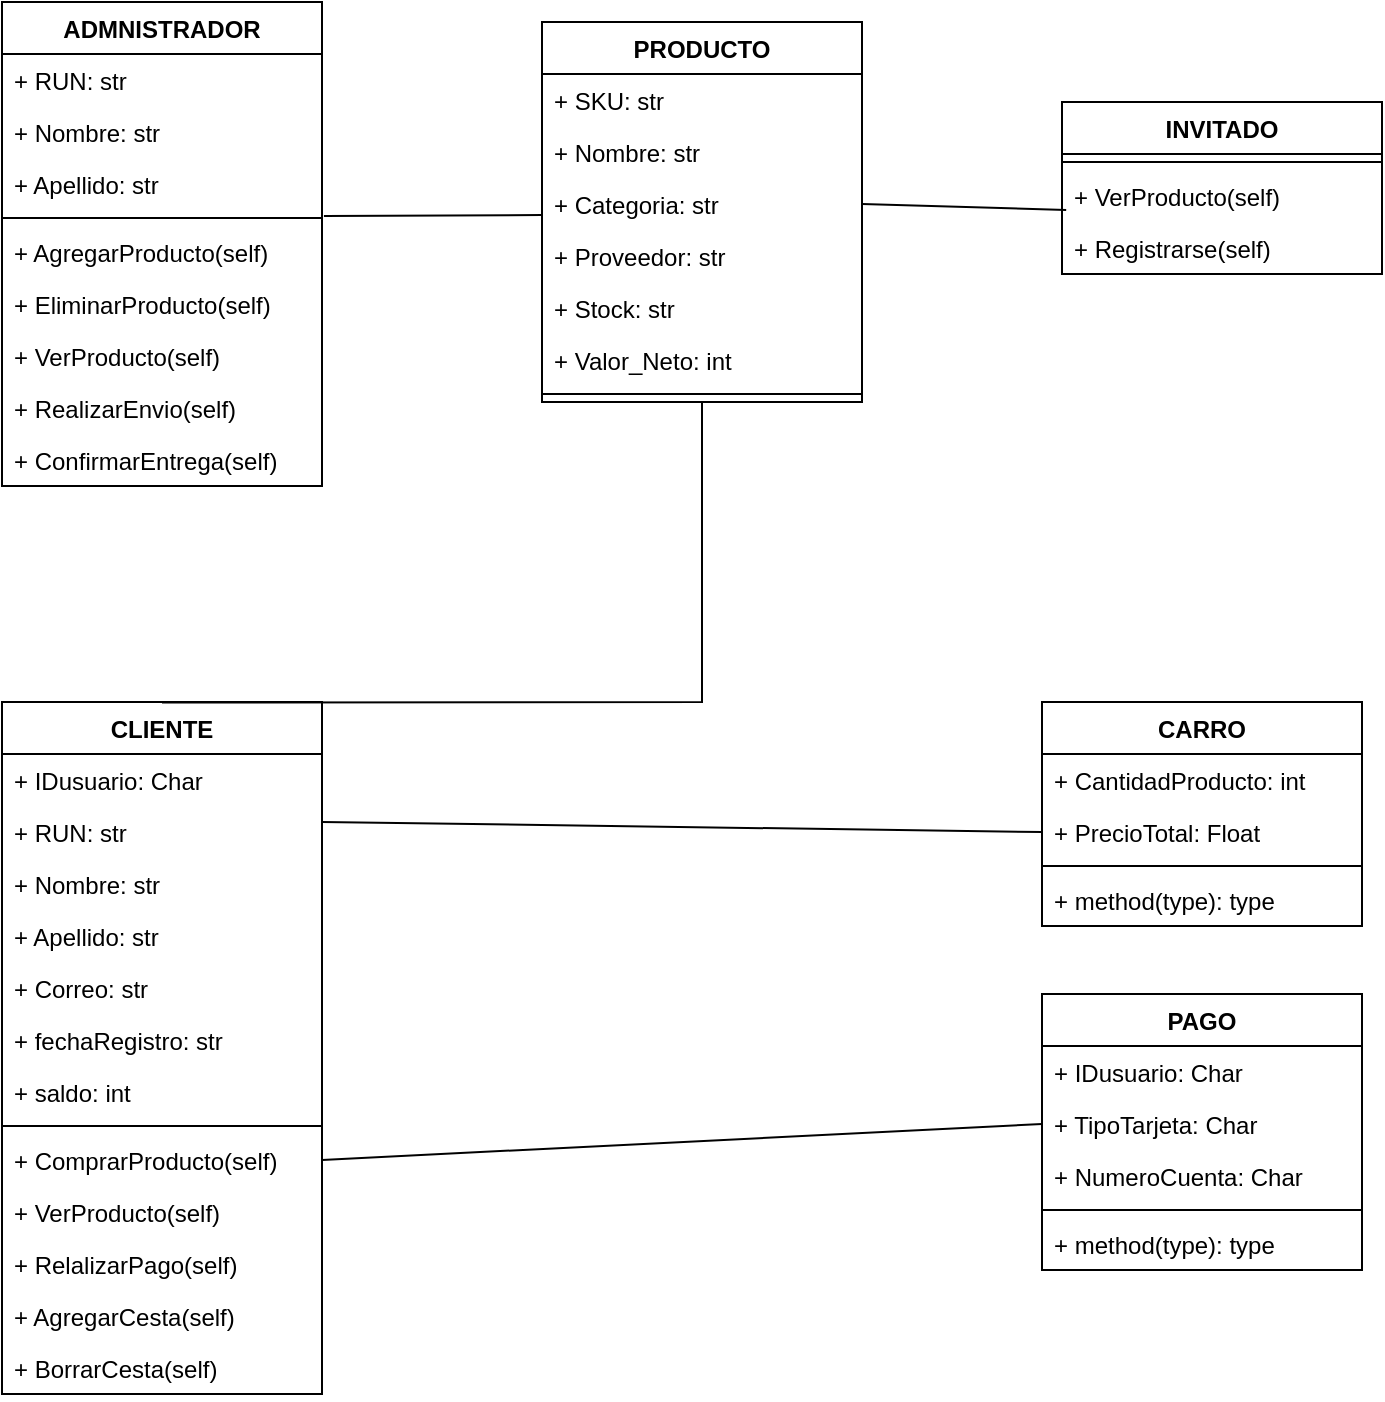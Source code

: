 <mxfile version="15.6.5" type="github">
  <diagram id="C5RBs43oDa-KdzZeNtuy" name="Page-1">
    <mxGraphModel dx="1422" dy="706" grid="1" gridSize="10" guides="1" tooltips="1" connect="1" arrows="1" fold="1" page="1" pageScale="1" pageWidth="827" pageHeight="1169" math="0" shadow="0">
      <root>
        <mxCell id="WIyWlLk6GJQsqaUBKTNV-0" />
        <mxCell id="WIyWlLk6GJQsqaUBKTNV-1" parent="WIyWlLk6GJQsqaUBKTNV-0" />
        <mxCell id="UofQzDpVd5aLPwEvvA5S-0" value="CLIENTE" style="swimlane;fontStyle=1;align=center;verticalAlign=top;childLayout=stackLayout;horizontal=1;startSize=26;horizontalStack=0;resizeParent=1;resizeParentMax=0;resizeLast=0;collapsible=1;marginBottom=0;fillColor=default;strokeColor=default;fontColor=default;" parent="WIyWlLk6GJQsqaUBKTNV-1" vertex="1">
          <mxGeometry x="110" y="370" width="160" height="346" as="geometry" />
        </mxCell>
        <mxCell id="UofQzDpVd5aLPwEvvA5S-1" value="+ IDusuario: Char" style="text;strokeColor=none;fillColor=none;align=left;verticalAlign=top;spacingLeft=4;spacingRight=4;overflow=hidden;rotatable=0;points=[[0,0.5],[1,0.5]];portConstraint=eastwest;fontColor=default;" parent="UofQzDpVd5aLPwEvvA5S-0" vertex="1">
          <mxGeometry y="26" width="160" height="26" as="geometry" />
        </mxCell>
        <mxCell id="m-xpxpQF2wqO4l84yU-d-0" value="+ RUN: str" style="text;strokeColor=none;fillColor=none;align=left;verticalAlign=top;spacingLeft=4;spacingRight=4;overflow=hidden;rotatable=0;points=[[0,0.5],[1,0.5]];portConstraint=eastwest;fontColor=default;" vertex="1" parent="UofQzDpVd5aLPwEvvA5S-0">
          <mxGeometry y="52" width="160" height="26" as="geometry" />
        </mxCell>
        <mxCell id="UofQzDpVd5aLPwEvvA5S-2" value="+ Nombre: str" style="text;strokeColor=none;fillColor=none;align=left;verticalAlign=top;spacingLeft=4;spacingRight=4;overflow=hidden;rotatable=0;points=[[0,0.5],[1,0.5]];portConstraint=eastwest;fontColor=default;" parent="UofQzDpVd5aLPwEvvA5S-0" vertex="1">
          <mxGeometry y="78" width="160" height="26" as="geometry" />
        </mxCell>
        <mxCell id="UofQzDpVd5aLPwEvvA5S-3" value="+ Apellido: str" style="text;strokeColor=none;fillColor=none;align=left;verticalAlign=top;spacingLeft=4;spacingRight=4;overflow=hidden;rotatable=0;points=[[0,0.5],[1,0.5]];portConstraint=eastwest;" parent="UofQzDpVd5aLPwEvvA5S-0" vertex="1">
          <mxGeometry y="104" width="160" height="26" as="geometry" />
        </mxCell>
        <mxCell id="UofQzDpVd5aLPwEvvA5S-4" value="+ Correo: str" style="text;strokeColor=none;fillColor=none;align=left;verticalAlign=top;spacingLeft=4;spacingRight=4;overflow=hidden;rotatable=0;points=[[0,0.5],[1,0.5]];portConstraint=eastwest;" parent="UofQzDpVd5aLPwEvvA5S-0" vertex="1">
          <mxGeometry y="130" width="160" height="26" as="geometry" />
        </mxCell>
        <mxCell id="UofQzDpVd5aLPwEvvA5S-5" value="+ fechaRegistro: str" style="text;strokeColor=none;fillColor=none;align=left;verticalAlign=top;spacingLeft=4;spacingRight=4;overflow=hidden;rotatable=0;points=[[0,0.5],[1,0.5]];portConstraint=eastwest;" parent="UofQzDpVd5aLPwEvvA5S-0" vertex="1">
          <mxGeometry y="156" width="160" height="26" as="geometry" />
        </mxCell>
        <mxCell id="UofQzDpVd5aLPwEvvA5S-6" value="+ saldo: int" style="text;strokeColor=none;fillColor=none;align=left;verticalAlign=top;spacingLeft=4;spacingRight=4;overflow=hidden;rotatable=0;points=[[0,0.5],[1,0.5]];portConstraint=eastwest;" parent="UofQzDpVd5aLPwEvvA5S-0" vertex="1">
          <mxGeometry y="182" width="160" height="26" as="geometry" />
        </mxCell>
        <mxCell id="UofQzDpVd5aLPwEvvA5S-7" value="" style="line;strokeWidth=1;fillColor=none;align=left;verticalAlign=middle;spacingTop=-1;spacingLeft=3;spacingRight=3;rotatable=0;labelPosition=right;points=[];portConstraint=eastwest;" parent="UofQzDpVd5aLPwEvvA5S-0" vertex="1">
          <mxGeometry y="208" width="160" height="8" as="geometry" />
        </mxCell>
        <mxCell id="UofQzDpVd5aLPwEvvA5S-8" value="+ ComprarProducto(self)" style="text;strokeColor=none;fillColor=none;align=left;verticalAlign=top;spacingLeft=4;spacingRight=4;overflow=hidden;rotatable=0;points=[[0,0.5],[1,0.5]];portConstraint=eastwest;fontColor=default;" parent="UofQzDpVd5aLPwEvvA5S-0" vertex="1">
          <mxGeometry y="216" width="160" height="26" as="geometry" />
        </mxCell>
        <mxCell id="UofQzDpVd5aLPwEvvA5S-9" value="+ VerProducto(self)" style="text;strokeColor=none;fillColor=none;align=left;verticalAlign=top;spacingLeft=4;spacingRight=4;overflow=hidden;rotatable=0;points=[[0,0.5],[1,0.5]];portConstraint=eastwest;fontColor=default;" parent="UofQzDpVd5aLPwEvvA5S-0" vertex="1">
          <mxGeometry y="242" width="160" height="26" as="geometry" />
        </mxCell>
        <mxCell id="UofQzDpVd5aLPwEvvA5S-71" value="+ RelalizarPago(self)" style="text;strokeColor=none;fillColor=none;align=left;verticalAlign=top;spacingLeft=4;spacingRight=4;overflow=hidden;rotatable=0;points=[[0,0.5],[1,0.5]];portConstraint=eastwest;fontColor=default;" parent="UofQzDpVd5aLPwEvvA5S-0" vertex="1">
          <mxGeometry y="268" width="160" height="26" as="geometry" />
        </mxCell>
        <mxCell id="UofQzDpVd5aLPwEvvA5S-70" value="+ AgregarCesta(self)" style="text;strokeColor=none;fillColor=none;align=left;verticalAlign=top;spacingLeft=4;spacingRight=4;overflow=hidden;rotatable=0;points=[[0,0.5],[1,0.5]];portConstraint=eastwest;fontColor=default;" parent="UofQzDpVd5aLPwEvvA5S-0" vertex="1">
          <mxGeometry y="294" width="160" height="26" as="geometry" />
        </mxCell>
        <mxCell id="UofQzDpVd5aLPwEvvA5S-10" value="+ BorrarCesta(self)" style="text;strokeColor=none;fillColor=none;align=left;verticalAlign=top;spacingLeft=4;spacingRight=4;overflow=hidden;rotatable=0;points=[[0,0.5],[1,0.5]];portConstraint=eastwest;fontColor=default;" parent="UofQzDpVd5aLPwEvvA5S-0" vertex="1">
          <mxGeometry y="320" width="160" height="26" as="geometry" />
        </mxCell>
        <mxCell id="UofQzDpVd5aLPwEvvA5S-11" value="ADMNISTRADOR" style="swimlane;fontStyle=1;align=center;verticalAlign=top;childLayout=stackLayout;horizontal=1;startSize=26;horizontalStack=0;resizeParent=1;resizeParentMax=0;resizeLast=0;collapsible=1;marginBottom=0;fillColor=default;strokeColor=default;fontColor=default;" parent="WIyWlLk6GJQsqaUBKTNV-1" vertex="1">
          <mxGeometry x="110" y="20" width="160" height="242" as="geometry" />
        </mxCell>
        <mxCell id="UofQzDpVd5aLPwEvvA5S-12" value="+ RUN: str" style="text;strokeColor=none;fillColor=none;align=left;verticalAlign=top;spacingLeft=4;spacingRight=4;overflow=hidden;rotatable=0;points=[[0,0.5],[1,0.5]];portConstraint=eastwest;" parent="UofQzDpVd5aLPwEvvA5S-11" vertex="1">
          <mxGeometry y="26" width="160" height="26" as="geometry" />
        </mxCell>
        <mxCell id="UofQzDpVd5aLPwEvvA5S-13" value="+ Nombre: str" style="text;strokeColor=none;fillColor=none;align=left;verticalAlign=top;spacingLeft=4;spacingRight=4;overflow=hidden;rotatable=0;points=[[0,0.5],[1,0.5]];portConstraint=eastwest;" parent="UofQzDpVd5aLPwEvvA5S-11" vertex="1">
          <mxGeometry y="52" width="160" height="26" as="geometry" />
        </mxCell>
        <mxCell id="UofQzDpVd5aLPwEvvA5S-14" value="+ Apellido: str" style="text;strokeColor=none;fillColor=none;align=left;verticalAlign=top;spacingLeft=4;spacingRight=4;overflow=hidden;rotatable=0;points=[[0,0.5],[1,0.5]];portConstraint=eastwest;" parent="UofQzDpVd5aLPwEvvA5S-11" vertex="1">
          <mxGeometry y="78" width="160" height="26" as="geometry" />
        </mxCell>
        <mxCell id="UofQzDpVd5aLPwEvvA5S-18" value="" style="line;strokeWidth=1;fillColor=none;align=left;verticalAlign=middle;spacingTop=-1;spacingLeft=3;spacingRight=3;rotatable=0;labelPosition=right;points=[];portConstraint=eastwest;" parent="UofQzDpVd5aLPwEvvA5S-11" vertex="1">
          <mxGeometry y="104" width="160" height="8" as="geometry" />
        </mxCell>
        <mxCell id="UofQzDpVd5aLPwEvvA5S-19" value="+ AgregarProducto(self)" style="text;strokeColor=none;fillColor=none;align=left;verticalAlign=top;spacingLeft=4;spacingRight=4;overflow=hidden;rotatable=0;points=[[0,0.5],[1,0.5]];portConstraint=eastwest;fontColor=default;" parent="UofQzDpVd5aLPwEvvA5S-11" vertex="1">
          <mxGeometry y="112" width="160" height="26" as="geometry" />
        </mxCell>
        <mxCell id="UofQzDpVd5aLPwEvvA5S-57" value="+ EliminarProducto(self)" style="text;strokeColor=none;fillColor=none;align=left;verticalAlign=top;spacingLeft=4;spacingRight=4;overflow=hidden;rotatable=0;points=[[0,0.5],[1,0.5]];portConstraint=eastwest;fontColor=default;" parent="UofQzDpVd5aLPwEvvA5S-11" vertex="1">
          <mxGeometry y="138" width="160" height="26" as="geometry" />
        </mxCell>
        <mxCell id="UofQzDpVd5aLPwEvvA5S-20" value="+ VerProducto(self)" style="text;strokeColor=none;fillColor=none;align=left;verticalAlign=top;spacingLeft=4;spacingRight=4;overflow=hidden;rotatable=0;points=[[0,0.5],[1,0.5]];portConstraint=eastwest;fontColor=default;" parent="UofQzDpVd5aLPwEvvA5S-11" vertex="1">
          <mxGeometry y="164" width="160" height="26" as="geometry" />
        </mxCell>
        <mxCell id="UofQzDpVd5aLPwEvvA5S-58" value="+ RealizarEnvio(self)" style="text;strokeColor=none;fillColor=none;align=left;verticalAlign=top;spacingLeft=4;spacingRight=4;overflow=hidden;rotatable=0;points=[[0,0.5],[1,0.5]];portConstraint=eastwest;fontColor=default;" parent="UofQzDpVd5aLPwEvvA5S-11" vertex="1">
          <mxGeometry y="190" width="160" height="26" as="geometry" />
        </mxCell>
        <mxCell id="UofQzDpVd5aLPwEvvA5S-21" value="+ ConfirmarEntrega(self)" style="text;strokeColor=none;fillColor=none;align=left;verticalAlign=top;spacingLeft=4;spacingRight=4;overflow=hidden;rotatable=0;points=[[0,0.5],[1,0.5]];portConstraint=eastwest;fontColor=default;" parent="UofQzDpVd5aLPwEvvA5S-11" vertex="1">
          <mxGeometry y="216" width="160" height="26" as="geometry" />
        </mxCell>
        <mxCell id="UofQzDpVd5aLPwEvvA5S-33" value="PRODUCTO" style="swimlane;fontStyle=1;align=center;verticalAlign=top;childLayout=stackLayout;horizontal=1;startSize=26;horizontalStack=0;resizeParent=1;resizeParentMax=0;resizeLast=0;collapsible=1;marginBottom=0;fillColor=default;strokeColor=default;fontColor=default;" parent="WIyWlLk6GJQsqaUBKTNV-1" vertex="1">
          <mxGeometry x="380" y="30" width="160" height="190" as="geometry" />
        </mxCell>
        <mxCell id="UofQzDpVd5aLPwEvvA5S-34" value="+ SKU: str" style="text;strokeColor=none;fillColor=none;align=left;verticalAlign=top;spacingLeft=4;spacingRight=4;overflow=hidden;rotatable=0;points=[[0,0.5],[1,0.5]];portConstraint=eastwest;" parent="UofQzDpVd5aLPwEvvA5S-33" vertex="1">
          <mxGeometry y="26" width="160" height="26" as="geometry" />
        </mxCell>
        <mxCell id="UofQzDpVd5aLPwEvvA5S-35" value="+ Nombre: str" style="text;strokeColor=none;fillColor=none;align=left;verticalAlign=top;spacingLeft=4;spacingRight=4;overflow=hidden;rotatable=0;points=[[0,0.5],[1,0.5]];portConstraint=eastwest;" parent="UofQzDpVd5aLPwEvvA5S-33" vertex="1">
          <mxGeometry y="52" width="160" height="26" as="geometry" />
        </mxCell>
        <mxCell id="UofQzDpVd5aLPwEvvA5S-36" value="+ Categoria: str" style="text;strokeColor=none;fillColor=none;align=left;verticalAlign=top;spacingLeft=4;spacingRight=4;overflow=hidden;rotatable=0;points=[[0,0.5],[1,0.5]];portConstraint=eastwest;" parent="UofQzDpVd5aLPwEvvA5S-33" vertex="1">
          <mxGeometry y="78" width="160" height="26" as="geometry" />
        </mxCell>
        <mxCell id="UofQzDpVd5aLPwEvvA5S-37" value="+ Proveedor: str" style="text;strokeColor=none;fillColor=none;align=left;verticalAlign=top;spacingLeft=4;spacingRight=4;overflow=hidden;rotatable=0;points=[[0,0.5],[1,0.5]];portConstraint=eastwest;" parent="UofQzDpVd5aLPwEvvA5S-33" vertex="1">
          <mxGeometry y="104" width="160" height="26" as="geometry" />
        </mxCell>
        <mxCell id="UofQzDpVd5aLPwEvvA5S-38" value="+ Stock: str" style="text;strokeColor=none;fillColor=none;align=left;verticalAlign=top;spacingLeft=4;spacingRight=4;overflow=hidden;rotatable=0;points=[[0,0.5],[1,0.5]];portConstraint=eastwest;" parent="UofQzDpVd5aLPwEvvA5S-33" vertex="1">
          <mxGeometry y="130" width="160" height="26" as="geometry" />
        </mxCell>
        <mxCell id="UofQzDpVd5aLPwEvvA5S-40" value="+ Valor_Neto: int" style="text;strokeColor=none;fillColor=none;align=left;verticalAlign=top;spacingLeft=4;spacingRight=4;overflow=hidden;rotatable=0;points=[[0,0.5],[1,0.5]];portConstraint=eastwest;" parent="UofQzDpVd5aLPwEvvA5S-33" vertex="1">
          <mxGeometry y="156" width="160" height="26" as="geometry" />
        </mxCell>
        <mxCell id="UofQzDpVd5aLPwEvvA5S-41" value="" style="line;strokeWidth=1;fillColor=none;align=left;verticalAlign=middle;spacingTop=-1;spacingLeft=3;spacingRight=3;rotatable=0;labelPosition=right;points=[];portConstraint=eastwest;" parent="UofQzDpVd5aLPwEvvA5S-33" vertex="1">
          <mxGeometry y="182" width="160" height="8" as="geometry" />
        </mxCell>
        <mxCell id="UofQzDpVd5aLPwEvvA5S-53" value="CARRO" style="swimlane;fontStyle=1;align=center;verticalAlign=top;childLayout=stackLayout;horizontal=1;startSize=26;horizontalStack=0;resizeParent=1;resizeParentMax=0;resizeLast=0;collapsible=1;marginBottom=0;fontColor=default;strokeColor=default;fillColor=default;" parent="WIyWlLk6GJQsqaUBKTNV-1" vertex="1">
          <mxGeometry x="630" y="370" width="160" height="112" as="geometry" />
        </mxCell>
        <mxCell id="UofQzDpVd5aLPwEvvA5S-54" value="+ CantidadProducto: int" style="text;strokeColor=none;fillColor=none;align=left;verticalAlign=top;spacingLeft=4;spacingRight=4;overflow=hidden;rotatable=0;points=[[0,0.5],[1,0.5]];portConstraint=eastwest;fontColor=default;" parent="UofQzDpVd5aLPwEvvA5S-53" vertex="1">
          <mxGeometry y="26" width="160" height="26" as="geometry" />
        </mxCell>
        <mxCell id="UofQzDpVd5aLPwEvvA5S-72" value="+ PrecioTotal: Float" style="text;strokeColor=none;fillColor=none;align=left;verticalAlign=top;spacingLeft=4;spacingRight=4;overflow=hidden;rotatable=0;points=[[0,0.5],[1,0.5]];portConstraint=eastwest;fontColor=default;" parent="UofQzDpVd5aLPwEvvA5S-53" vertex="1">
          <mxGeometry y="52" width="160" height="26" as="geometry" />
        </mxCell>
        <mxCell id="UofQzDpVd5aLPwEvvA5S-55" value="" style="line;strokeWidth=1;fillColor=none;align=left;verticalAlign=middle;spacingTop=-1;spacingLeft=3;spacingRight=3;rotatable=0;labelPosition=right;points=[];portConstraint=eastwest;fontColor=default;" parent="UofQzDpVd5aLPwEvvA5S-53" vertex="1">
          <mxGeometry y="78" width="160" height="8" as="geometry" />
        </mxCell>
        <mxCell id="UofQzDpVd5aLPwEvvA5S-56" value="+ method(type): type" style="text;strokeColor=none;fillColor=none;align=left;verticalAlign=top;spacingLeft=4;spacingRight=4;overflow=hidden;rotatable=0;points=[[0,0.5],[1,0.5]];portConstraint=eastwest;fontColor=default;" parent="UofQzDpVd5aLPwEvvA5S-53" vertex="1">
          <mxGeometry y="86" width="160" height="26" as="geometry" />
        </mxCell>
        <mxCell id="UofQzDpVd5aLPwEvvA5S-59" value="INVITADO" style="swimlane;fontStyle=1;align=center;verticalAlign=top;childLayout=stackLayout;horizontal=1;startSize=26;horizontalStack=0;resizeParent=1;resizeParentMax=0;resizeLast=0;collapsible=1;marginBottom=0;fillColor=default;strokeColor=default;fontColor=default;" parent="WIyWlLk6GJQsqaUBKTNV-1" vertex="1">
          <mxGeometry x="640" y="70" width="160" height="86" as="geometry" />
        </mxCell>
        <mxCell id="UofQzDpVd5aLPwEvvA5S-66" value="" style="line;strokeWidth=1;fillColor=none;align=left;verticalAlign=middle;spacingTop=-1;spacingLeft=3;spacingRight=3;rotatable=0;labelPosition=right;points=[];portConstraint=eastwest;" parent="UofQzDpVd5aLPwEvvA5S-59" vertex="1">
          <mxGeometry y="26" width="160" height="8" as="geometry" />
        </mxCell>
        <mxCell id="UofQzDpVd5aLPwEvvA5S-67" value="+ VerProducto(self)" style="text;strokeColor=none;fillColor=none;align=left;verticalAlign=top;spacingLeft=4;spacingRight=4;overflow=hidden;rotatable=0;points=[[0,0.5],[1,0.5]];portConstraint=eastwest;fontColor=default;" parent="UofQzDpVd5aLPwEvvA5S-59" vertex="1">
          <mxGeometry y="34" width="160" height="26" as="geometry" />
        </mxCell>
        <mxCell id="UofQzDpVd5aLPwEvvA5S-68" value="+ Registrarse(self)" style="text;strokeColor=none;fillColor=none;align=left;verticalAlign=top;spacingLeft=4;spacingRight=4;overflow=hidden;rotatable=0;points=[[0,0.5],[1,0.5]];portConstraint=eastwest;fontColor=default;" parent="UofQzDpVd5aLPwEvvA5S-59" vertex="1">
          <mxGeometry y="60" width="160" height="26" as="geometry" />
        </mxCell>
        <mxCell id="UofQzDpVd5aLPwEvvA5S-74" value="PAGO" style="swimlane;fontStyle=1;align=center;verticalAlign=top;childLayout=stackLayout;horizontal=1;startSize=26;horizontalStack=0;resizeParent=1;resizeParentMax=0;resizeLast=0;collapsible=1;marginBottom=0;fontColor=default;strokeColor=default;fillColor=default;" parent="WIyWlLk6GJQsqaUBKTNV-1" vertex="1">
          <mxGeometry x="630" y="516" width="160" height="138" as="geometry" />
        </mxCell>
        <mxCell id="UofQzDpVd5aLPwEvvA5S-78" value="+ IDusuario: Char" style="text;strokeColor=none;fillColor=none;align=left;verticalAlign=top;spacingLeft=4;spacingRight=4;overflow=hidden;rotatable=0;points=[[0,0.5],[1,0.5]];portConstraint=eastwest;fontColor=default;" parent="UofQzDpVd5aLPwEvvA5S-74" vertex="1">
          <mxGeometry y="26" width="160" height="26" as="geometry" />
        </mxCell>
        <mxCell id="UofQzDpVd5aLPwEvvA5S-79" value="+ TipoTarjeta: Char" style="text;strokeColor=none;fillColor=none;align=left;verticalAlign=top;spacingLeft=4;spacingRight=4;overflow=hidden;rotatable=0;points=[[0,0.5],[1,0.5]];portConstraint=eastwest;fontColor=default;" parent="UofQzDpVd5aLPwEvvA5S-74" vertex="1">
          <mxGeometry y="52" width="160" height="26" as="geometry" />
        </mxCell>
        <mxCell id="UofQzDpVd5aLPwEvvA5S-75" value="+ NumeroCuenta: Char" style="text;strokeColor=none;fillColor=none;align=left;verticalAlign=top;spacingLeft=4;spacingRight=4;overflow=hidden;rotatable=0;points=[[0,0.5],[1,0.5]];portConstraint=eastwest;fontColor=default;" parent="UofQzDpVd5aLPwEvvA5S-74" vertex="1">
          <mxGeometry y="78" width="160" height="26" as="geometry" />
        </mxCell>
        <mxCell id="UofQzDpVd5aLPwEvvA5S-76" value="" style="line;strokeWidth=1;fillColor=none;align=left;verticalAlign=middle;spacingTop=-1;spacingLeft=3;spacingRight=3;rotatable=0;labelPosition=right;points=[];portConstraint=eastwest;fontColor=default;" parent="UofQzDpVd5aLPwEvvA5S-74" vertex="1">
          <mxGeometry y="104" width="160" height="8" as="geometry" />
        </mxCell>
        <mxCell id="UofQzDpVd5aLPwEvvA5S-77" value="+ method(type): type" style="text;strokeColor=none;fillColor=none;align=left;verticalAlign=top;spacingLeft=4;spacingRight=4;overflow=hidden;rotatable=0;points=[[0,0.5],[1,0.5]];portConstraint=eastwest;fontColor=default;" parent="UofQzDpVd5aLPwEvvA5S-74" vertex="1">
          <mxGeometry y="112" width="160" height="26" as="geometry" />
        </mxCell>
        <mxCell id="UofQzDpVd5aLPwEvvA5S-86" value="" style="endArrow=none;html=1;rounded=0;labelBackgroundColor=default;fontColor=default;strokeColor=default;fillColor=default;entryX=0;entryY=0.5;entryDx=0;entryDy=0;exitX=1;exitY=0.5;exitDx=0;exitDy=0;" parent="WIyWlLk6GJQsqaUBKTNV-1" source="UofQzDpVd5aLPwEvvA5S-8" target="UofQzDpVd5aLPwEvvA5S-79" edge="1">
          <mxGeometry relative="1" as="geometry">
            <mxPoint x="270" y="529.5" as="sourcePoint" />
            <mxPoint x="430" y="529.5" as="targetPoint" />
          </mxGeometry>
        </mxCell>
        <mxCell id="UofQzDpVd5aLPwEvvA5S-88" value="" style="endArrow=none;html=1;rounded=0;labelBackgroundColor=default;fontColor=default;strokeColor=default;fillColor=default;entryX=0;entryY=0.5;entryDx=0;entryDy=0;" parent="WIyWlLk6GJQsqaUBKTNV-1" target="UofQzDpVd5aLPwEvvA5S-72" edge="1">
          <mxGeometry relative="1" as="geometry">
            <mxPoint x="270" y="430" as="sourcePoint" />
            <mxPoint x="630" y="481.5" as="targetPoint" />
          </mxGeometry>
        </mxCell>
        <mxCell id="UofQzDpVd5aLPwEvvA5S-89" value="" style="endArrow=none;html=1;rounded=0;labelBackgroundColor=default;fontColor=default;strokeColor=default;fillColor=default;entryX=0.5;entryY=1;entryDx=0;entryDy=0;" parent="WIyWlLk6GJQsqaUBKTNV-1" target="UofQzDpVd5aLPwEvvA5S-33" edge="1">
          <mxGeometry relative="1" as="geometry">
            <mxPoint x="190" y="370.25" as="sourcePoint" />
            <mxPoint x="550" y="421.75" as="targetPoint" />
            <Array as="points">
              <mxPoint x="460" y="370" />
            </Array>
          </mxGeometry>
        </mxCell>
        <mxCell id="UofQzDpVd5aLPwEvvA5S-90" value="" style="endArrow=none;html=1;rounded=0;labelBackgroundColor=default;fontColor=default;strokeColor=default;fillColor=default;entryX=0.013;entryY=0.769;entryDx=0;entryDy=0;entryPerimeter=0;exitX=1;exitY=0.5;exitDx=0;exitDy=0;" parent="WIyWlLk6GJQsqaUBKTNV-1" source="UofQzDpVd5aLPwEvvA5S-36" target="UofQzDpVd5aLPwEvvA5S-67" edge="1">
          <mxGeometry relative="1" as="geometry">
            <mxPoint x="550" y="104.5" as="sourcePoint" />
            <mxPoint x="910" y="156" as="targetPoint" />
          </mxGeometry>
        </mxCell>
        <mxCell id="UofQzDpVd5aLPwEvvA5S-91" value="" style="endArrow=none;html=1;rounded=0;labelBackgroundColor=default;fontColor=default;strokeColor=default;fillColor=default;entryX=0.013;entryY=0.769;entryDx=0;entryDy=0;entryPerimeter=0;exitX=1.006;exitY=0.115;exitDx=0;exitDy=0;exitPerimeter=0;" parent="WIyWlLk6GJQsqaUBKTNV-1" edge="1">
          <mxGeometry relative="1" as="geometry">
            <mxPoint x="270.96" y="126.99" as="sourcePoint" />
            <mxPoint x="380.0" y="126.494" as="targetPoint" />
          </mxGeometry>
        </mxCell>
      </root>
    </mxGraphModel>
  </diagram>
</mxfile>
